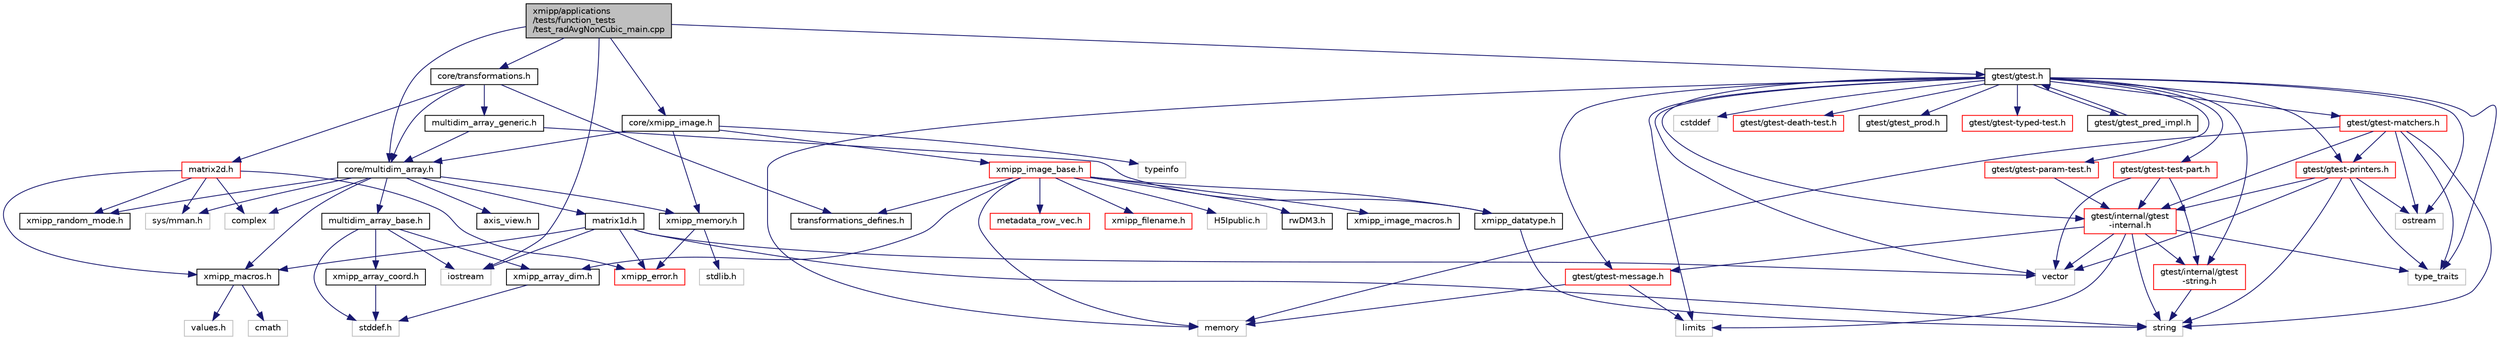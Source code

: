 digraph "xmipp/applications/tests/function_tests/test_radAvgNonCubic_main.cpp"
{
  edge [fontname="Helvetica",fontsize="10",labelfontname="Helvetica",labelfontsize="10"];
  node [fontname="Helvetica",fontsize="10",shape=record];
  Node0 [label="xmipp/applications\l/tests/function_tests\l/test_radAvgNonCubic_main.cpp",height=0.2,width=0.4,color="black", fillcolor="grey75", style="filled", fontcolor="black"];
  Node0 -> Node1 [color="midnightblue",fontsize="10",style="solid",fontname="Helvetica"];
  Node1 [label="core/multidim_array.h",height=0.2,width=0.4,color="black", fillcolor="white", style="filled",URL="$multidim__array_8h.html"];
  Node1 -> Node2 [color="midnightblue",fontsize="10",style="solid",fontname="Helvetica"];
  Node2 [label="xmipp_macros.h",height=0.2,width=0.4,color="black", fillcolor="white", style="filled",URL="$xmipp__macros_8h.html"];
  Node2 -> Node3 [color="midnightblue",fontsize="10",style="solid",fontname="Helvetica"];
  Node3 [label="values.h",height=0.2,width=0.4,color="grey75", fillcolor="white", style="filled"];
  Node2 -> Node4 [color="midnightblue",fontsize="10",style="solid",fontname="Helvetica"];
  Node4 [label="cmath",height=0.2,width=0.4,color="grey75", fillcolor="white", style="filled"];
  Node1 -> Node5 [color="midnightblue",fontsize="10",style="solid",fontname="Helvetica"];
  Node5 [label="sys/mman.h",height=0.2,width=0.4,color="grey75", fillcolor="white", style="filled"];
  Node1 -> Node6 [color="midnightblue",fontsize="10",style="solid",fontname="Helvetica"];
  Node6 [label="complex",height=0.2,width=0.4,color="grey75", fillcolor="white", style="filled"];
  Node1 -> Node7 [color="midnightblue",fontsize="10",style="solid",fontname="Helvetica"];
  Node7 [label="matrix1d.h",height=0.2,width=0.4,color="black", fillcolor="white", style="filled",URL="$matrix1d_8h.html"];
  Node7 -> Node8 [color="midnightblue",fontsize="10",style="solid",fontname="Helvetica"];
  Node8 [label="iostream",height=0.2,width=0.4,color="grey75", fillcolor="white", style="filled"];
  Node7 -> Node9 [color="midnightblue",fontsize="10",style="solid",fontname="Helvetica"];
  Node9 [label="string",height=0.2,width=0.4,color="grey75", fillcolor="white", style="filled"];
  Node7 -> Node10 [color="midnightblue",fontsize="10",style="solid",fontname="Helvetica"];
  Node10 [label="vector",height=0.2,width=0.4,color="grey75", fillcolor="white", style="filled"];
  Node7 -> Node11 [color="midnightblue",fontsize="10",style="solid",fontname="Helvetica"];
  Node11 [label="xmipp_error.h",height=0.2,width=0.4,color="red", fillcolor="white", style="filled",URL="$xmipp__error_8h.html"];
  Node7 -> Node2 [color="midnightblue",fontsize="10",style="solid",fontname="Helvetica"];
  Node1 -> Node15 [color="midnightblue",fontsize="10",style="solid",fontname="Helvetica"];
  Node15 [label="xmipp_random_mode.h",height=0.2,width=0.4,color="black", fillcolor="white", style="filled",URL="$xmipp__random__mode_8h.html"];
  Node1 -> Node16 [color="midnightblue",fontsize="10",style="solid",fontname="Helvetica"];
  Node16 [label="multidim_array_base.h",height=0.2,width=0.4,color="black", fillcolor="white", style="filled",URL="$multidim__array__base_8h.html"];
  Node16 -> Node17 [color="midnightblue",fontsize="10",style="solid",fontname="Helvetica"];
  Node17 [label="stddef.h",height=0.2,width=0.4,color="grey75", fillcolor="white", style="filled"];
  Node16 -> Node8 [color="midnightblue",fontsize="10",style="solid",fontname="Helvetica"];
  Node16 -> Node18 [color="midnightblue",fontsize="10",style="solid",fontname="Helvetica"];
  Node18 [label="xmipp_array_dim.h",height=0.2,width=0.4,color="black", fillcolor="white", style="filled",URL="$xmipp__array__dim_8h.html"];
  Node18 -> Node17 [color="midnightblue",fontsize="10",style="solid",fontname="Helvetica"];
  Node16 -> Node19 [color="midnightblue",fontsize="10",style="solid",fontname="Helvetica"];
  Node19 [label="xmipp_array_coord.h",height=0.2,width=0.4,color="black", fillcolor="white", style="filled",URL="$xmipp__array__coord_8h.html"];
  Node19 -> Node17 [color="midnightblue",fontsize="10",style="solid",fontname="Helvetica"];
  Node1 -> Node20 [color="midnightblue",fontsize="10",style="solid",fontname="Helvetica"];
  Node20 [label="xmipp_memory.h",height=0.2,width=0.4,color="black", fillcolor="white", style="filled",URL="$xmipp__memory_8h.html"];
  Node20 -> Node21 [color="midnightblue",fontsize="10",style="solid",fontname="Helvetica"];
  Node21 [label="stdlib.h",height=0.2,width=0.4,color="grey75", fillcolor="white", style="filled"];
  Node20 -> Node11 [color="midnightblue",fontsize="10",style="solid",fontname="Helvetica"];
  Node1 -> Node22 [color="midnightblue",fontsize="10",style="solid",fontname="Helvetica"];
  Node22 [label="axis_view.h",height=0.2,width=0.4,color="black", fillcolor="white", style="filled",URL="$axis__view_8h.html"];
  Node0 -> Node23 [color="midnightblue",fontsize="10",style="solid",fontname="Helvetica"];
  Node23 [label="core/xmipp_image.h",height=0.2,width=0.4,color="black", fillcolor="white", style="filled",URL="$xmipp__image_8h.html"];
  Node23 -> Node24 [color="midnightblue",fontsize="10",style="solid",fontname="Helvetica"];
  Node24 [label="typeinfo",height=0.2,width=0.4,color="grey75", fillcolor="white", style="filled"];
  Node23 -> Node1 [color="midnightblue",fontsize="10",style="solid",fontname="Helvetica"];
  Node23 -> Node25 [color="midnightblue",fontsize="10",style="solid",fontname="Helvetica"];
  Node25 [label="xmipp_image_base.h",height=0.2,width=0.4,color="red", fillcolor="white", style="filled",URL="$xmipp__image__base_8h.html"];
  Node25 -> Node26 [color="midnightblue",fontsize="10",style="solid",fontname="Helvetica"];
  Node26 [label="memory",height=0.2,width=0.4,color="grey75", fillcolor="white", style="filled"];
  Node25 -> Node27 [color="midnightblue",fontsize="10",style="solid",fontname="Helvetica"];
  Node27 [label="xmipp_image_macros.h",height=0.2,width=0.4,color="black", fillcolor="white", style="filled",URL="$xmipp__image__macros_8h.html"];
  Node25 -> Node28 [color="midnightblue",fontsize="10",style="solid",fontname="Helvetica"];
  Node28 [label="xmipp_datatype.h",height=0.2,width=0.4,color="black", fillcolor="white", style="filled",URL="$xmipp__datatype_8h.html"];
  Node28 -> Node9 [color="midnightblue",fontsize="10",style="solid",fontname="Helvetica"];
  Node25 -> Node29 [color="midnightblue",fontsize="10",style="solid",fontname="Helvetica"];
  Node29 [label="metadata_row_vec.h",height=0.2,width=0.4,color="red", fillcolor="white", style="filled",URL="$metadata__row__vec_8h.html"];
  Node25 -> Node18 [color="midnightblue",fontsize="10",style="solid",fontname="Helvetica"];
  Node25 -> Node36 [color="midnightblue",fontsize="10",style="solid",fontname="Helvetica"];
  Node36 [label="xmipp_filename.h",height=0.2,width=0.4,color="red", fillcolor="white", style="filled",URL="$xmipp__filename_8h.html"];
  Node25 -> Node39 [color="midnightblue",fontsize="10",style="solid",fontname="Helvetica"];
  Node39 [label="transformations_defines.h",height=0.2,width=0.4,color="black", fillcolor="white", style="filled",URL="$transformations__defines_8h.html"];
  Node25 -> Node40 [color="midnightblue",fontsize="10",style="solid",fontname="Helvetica"];
  Node40 [label="H5Ipublic.h",height=0.2,width=0.4,color="grey75", fillcolor="white", style="filled"];
  Node25 -> Node41 [color="midnightblue",fontsize="10",style="solid",fontname="Helvetica"];
  Node41 [label="rwDM3.h",height=0.2,width=0.4,color="black", fillcolor="white", style="filled",URL="$rwDM3_8h.html"];
  Node23 -> Node20 [color="midnightblue",fontsize="10",style="solid",fontname="Helvetica"];
  Node0 -> Node8 [color="midnightblue",fontsize="10",style="solid",fontname="Helvetica"];
  Node0 -> Node55 [color="midnightblue",fontsize="10",style="solid",fontname="Helvetica"];
  Node55 [label="gtest/gtest.h",height=0.2,width=0.4,color="black", fillcolor="white", style="filled",URL="$gtest_8h.html"];
  Node55 -> Node56 [color="midnightblue",fontsize="10",style="solid",fontname="Helvetica"];
  Node56 [label="cstddef",height=0.2,width=0.4,color="grey75", fillcolor="white", style="filled"];
  Node55 -> Node57 [color="midnightblue",fontsize="10",style="solid",fontname="Helvetica"];
  Node57 [label="limits",height=0.2,width=0.4,color="grey75", fillcolor="white", style="filled"];
  Node55 -> Node26 [color="midnightblue",fontsize="10",style="solid",fontname="Helvetica"];
  Node55 -> Node58 [color="midnightblue",fontsize="10",style="solid",fontname="Helvetica"];
  Node58 [label="ostream",height=0.2,width=0.4,color="grey75", fillcolor="white", style="filled"];
  Node55 -> Node59 [color="midnightblue",fontsize="10",style="solid",fontname="Helvetica"];
  Node59 [label="type_traits",height=0.2,width=0.4,color="grey75", fillcolor="white", style="filled"];
  Node55 -> Node10 [color="midnightblue",fontsize="10",style="solid",fontname="Helvetica"];
  Node55 -> Node60 [color="midnightblue",fontsize="10",style="solid",fontname="Helvetica"];
  Node60 [label="gtest/internal/gtest\l-internal.h",height=0.2,width=0.4,color="red", fillcolor="white", style="filled",URL="$gtest-internal_8h.html"];
  Node60 -> Node57 [color="midnightblue",fontsize="10",style="solid",fontname="Helvetica"];
  Node60 -> Node9 [color="midnightblue",fontsize="10",style="solid",fontname="Helvetica"];
  Node60 -> Node59 [color="midnightblue",fontsize="10",style="solid",fontname="Helvetica"];
  Node60 -> Node10 [color="midnightblue",fontsize="10",style="solid",fontname="Helvetica"];
  Node60 -> Node77 [color="midnightblue",fontsize="10",style="solid",fontname="Helvetica"];
  Node77 [label="gtest/gtest-message.h",height=0.2,width=0.4,color="red", fillcolor="white", style="filled",URL="$gtest-message_8h.html"];
  Node77 -> Node57 [color="midnightblue",fontsize="10",style="solid",fontname="Helvetica"];
  Node77 -> Node26 [color="midnightblue",fontsize="10",style="solid",fontname="Helvetica"];
  Node60 -> Node79 [color="midnightblue",fontsize="10",style="solid",fontname="Helvetica"];
  Node79 [label="gtest/internal/gtest\l-string.h",height=0.2,width=0.4,color="red", fillcolor="white", style="filled",URL="$gtest-string_8h.html"];
  Node79 -> Node9 [color="midnightblue",fontsize="10",style="solid",fontname="Helvetica"];
  Node55 -> Node79 [color="midnightblue",fontsize="10",style="solid",fontname="Helvetica"];
  Node55 -> Node81 [color="midnightblue",fontsize="10",style="solid",fontname="Helvetica"];
  Node81 [label="gtest/gtest-death-test.h",height=0.2,width=0.4,color="red", fillcolor="white", style="filled",URL="$gtest-death-test_8h.html"];
  Node55 -> Node83 [color="midnightblue",fontsize="10",style="solid",fontname="Helvetica"];
  Node83 [label="gtest/gtest-matchers.h",height=0.2,width=0.4,color="red", fillcolor="white", style="filled",URL="$gtest-matchers_8h.html"];
  Node83 -> Node26 [color="midnightblue",fontsize="10",style="solid",fontname="Helvetica"];
  Node83 -> Node58 [color="midnightblue",fontsize="10",style="solid",fontname="Helvetica"];
  Node83 -> Node9 [color="midnightblue",fontsize="10",style="solid",fontname="Helvetica"];
  Node83 -> Node59 [color="midnightblue",fontsize="10",style="solid",fontname="Helvetica"];
  Node83 -> Node84 [color="midnightblue",fontsize="10",style="solid",fontname="Helvetica"];
  Node84 [label="gtest/gtest-printers.h",height=0.2,width=0.4,color="red", fillcolor="white", style="filled",URL="$gtest-printers_8h.html"];
  Node84 -> Node58 [color="midnightblue",fontsize="10",style="solid",fontname="Helvetica"];
  Node84 -> Node9 [color="midnightblue",fontsize="10",style="solid",fontname="Helvetica"];
  Node84 -> Node59 [color="midnightblue",fontsize="10",style="solid",fontname="Helvetica"];
  Node84 -> Node10 [color="midnightblue",fontsize="10",style="solid",fontname="Helvetica"];
  Node84 -> Node60 [color="midnightblue",fontsize="10",style="solid",fontname="Helvetica"];
  Node83 -> Node60 [color="midnightblue",fontsize="10",style="solid",fontname="Helvetica"];
  Node55 -> Node77 [color="midnightblue",fontsize="10",style="solid",fontname="Helvetica"];
  Node55 -> Node87 [color="midnightblue",fontsize="10",style="solid",fontname="Helvetica"];
  Node87 [label="gtest/gtest-param-test.h",height=0.2,width=0.4,color="red", fillcolor="white", style="filled",URL="$gtest-param-test_8h.html"];
  Node87 -> Node60 [color="midnightblue",fontsize="10",style="solid",fontname="Helvetica"];
  Node55 -> Node84 [color="midnightblue",fontsize="10",style="solid",fontname="Helvetica"];
  Node55 -> Node91 [color="midnightblue",fontsize="10",style="solid",fontname="Helvetica"];
  Node91 [label="gtest/gtest_prod.h",height=0.2,width=0.4,color="black", fillcolor="white", style="filled",URL="$gtest__prod_8h.html"];
  Node55 -> Node92 [color="midnightblue",fontsize="10",style="solid",fontname="Helvetica"];
  Node92 [label="gtest/gtest-test-part.h",height=0.2,width=0.4,color="red", fillcolor="white", style="filled",URL="$gtest-test-part_8h.html"];
  Node92 -> Node10 [color="midnightblue",fontsize="10",style="solid",fontname="Helvetica"];
  Node92 -> Node60 [color="midnightblue",fontsize="10",style="solid",fontname="Helvetica"];
  Node92 -> Node79 [color="midnightblue",fontsize="10",style="solid",fontname="Helvetica"];
  Node55 -> Node94 [color="midnightblue",fontsize="10",style="solid",fontname="Helvetica"];
  Node94 [label="gtest/gtest-typed-test.h",height=0.2,width=0.4,color="red", fillcolor="white", style="filled",URL="$gtest-typed-test_8h.html"];
  Node55 -> Node95 [color="midnightblue",fontsize="10",style="solid",fontname="Helvetica"];
  Node95 [label="gtest/gtest_pred_impl.h",height=0.2,width=0.4,color="black", fillcolor="white", style="filled",URL="$gtest__pred__impl_8h.html"];
  Node95 -> Node55 [color="midnightblue",fontsize="10",style="solid",fontname="Helvetica"];
  Node0 -> Node96 [color="midnightblue",fontsize="10",style="solid",fontname="Helvetica"];
  Node96 [label="core/transformations.h",height=0.2,width=0.4,color="black", fillcolor="white", style="filled",URL="$transformations_8h.html"];
  Node96 -> Node97 [color="midnightblue",fontsize="10",style="solid",fontname="Helvetica"];
  Node97 [label="matrix2d.h",height=0.2,width=0.4,color="red", fillcolor="white", style="filled",URL="$matrix2d_8h.html"];
  Node97 -> Node6 [color="midnightblue",fontsize="10",style="solid",fontname="Helvetica"];
  Node97 -> Node15 [color="midnightblue",fontsize="10",style="solid",fontname="Helvetica"];
  Node97 -> Node2 [color="midnightblue",fontsize="10",style="solid",fontname="Helvetica"];
  Node97 -> Node11 [color="midnightblue",fontsize="10",style="solid",fontname="Helvetica"];
  Node97 -> Node5 [color="midnightblue",fontsize="10",style="solid",fontname="Helvetica"];
  Node96 -> Node1 [color="midnightblue",fontsize="10",style="solid",fontname="Helvetica"];
  Node96 -> Node98 [color="midnightblue",fontsize="10",style="solid",fontname="Helvetica"];
  Node98 [label="multidim_array_generic.h",height=0.2,width=0.4,color="black", fillcolor="white", style="filled",URL="$multidim__array__generic_8h.html"];
  Node98 -> Node28 [color="midnightblue",fontsize="10",style="solid",fontname="Helvetica"];
  Node98 -> Node1 [color="midnightblue",fontsize="10",style="solid",fontname="Helvetica"];
  Node96 -> Node39 [color="midnightblue",fontsize="10",style="solid",fontname="Helvetica"];
}
